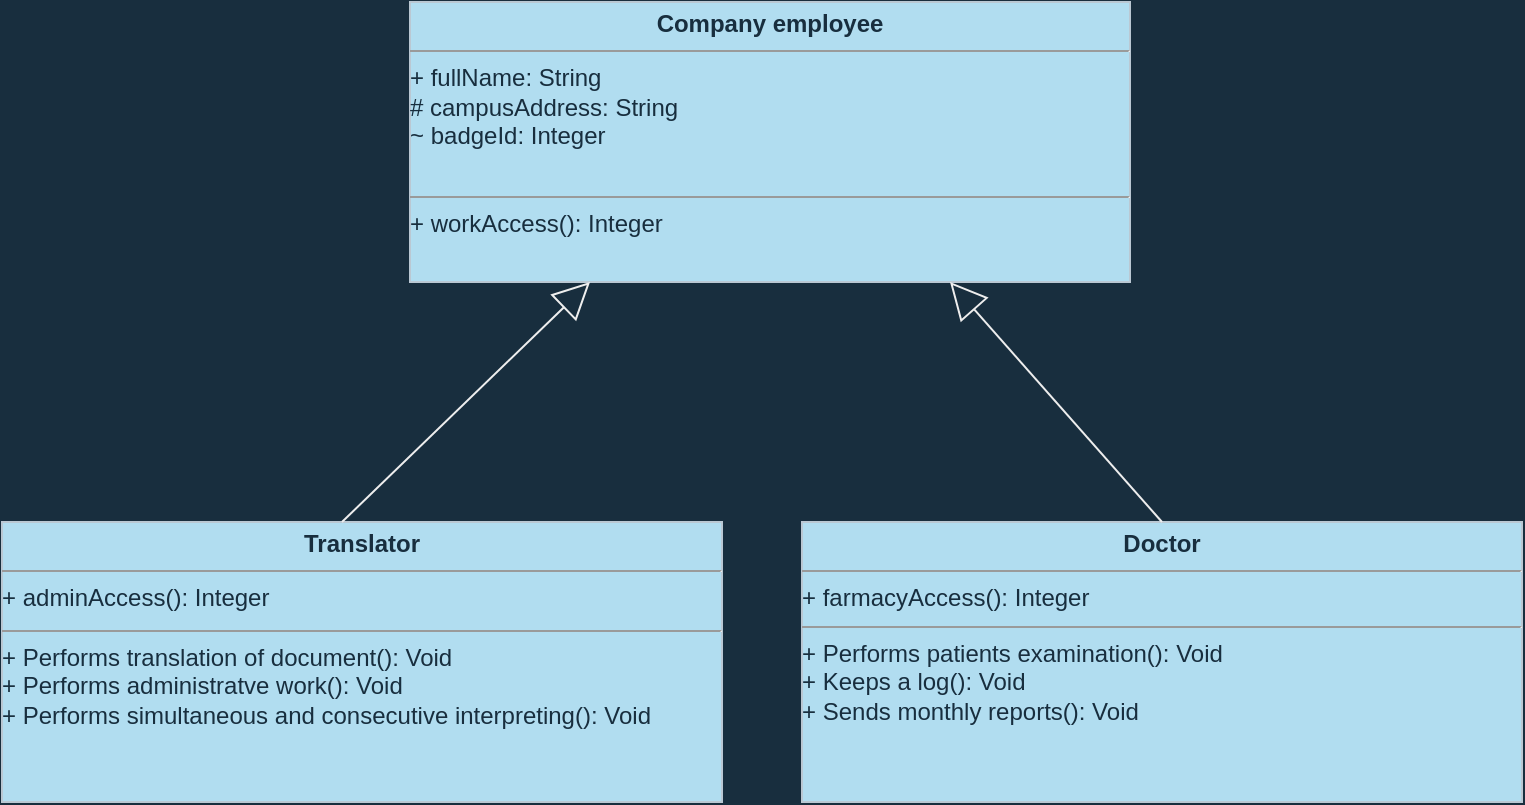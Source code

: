 <mxfile version="17.2.2" type="browser" pages="2"><diagram id="vdb6TukEKEt2JbCUdKtJ" name="Classes"><mxGraphModel dx="1422" dy="762" grid="1" gridSize="10" guides="1" tooltips="1" connect="1" arrows="1" fold="1" page="1" pageScale="1" pageWidth="827" pageHeight="1169" background="#182E3E" math="0" shadow="0"><root><mxCell id="0"/><mxCell id="1" parent="0"/><mxCell id="YVCce7LBxcXU3kpARisL-4" value="&lt;p style=&quot;margin: 0px ; margin-top: 4px ; text-align: center&quot;&gt;&lt;b&gt;Company employee&lt;/b&gt;&lt;/p&gt;&lt;hr size=&quot;1&quot;&gt;+ fullName: String&amp;nbsp;&lt;br&gt;# campusAddress: String&amp;nbsp;&lt;br&gt;~ badgeId: Integer&lt;br&gt;&lt;br&gt;&lt;div style=&quot;height: 2px&quot;&gt;&lt;br&gt;&lt;/div&gt;&lt;hr size=&quot;1&quot;&gt;&lt;div style=&quot;height: 2px&quot;&gt;+ workAccess(): Integer&lt;/div&gt;" style="verticalAlign=top;align=left;overflow=fill;fontSize=12;fontFamily=Helvetica;html=1;rounded=0;sketch=0;fontColor=#182E3E;strokeColor=#BAC8D3;fillColor=#B1DDF0;" vertex="1" parent="1"><mxGeometry x="234" y="60" width="360" height="140" as="geometry"/></mxCell><mxCell id="YVCce7LBxcXU3kpARisL-5" value="&lt;p style=&quot;margin: 0px ; margin-top: 4px ; text-align: center&quot;&gt;&lt;b&gt;Translator&lt;/b&gt;&lt;/p&gt;&lt;hr size=&quot;1&quot;&gt;+ adminAccess(): Integer&amp;nbsp;&lt;br&gt;&lt;div style=&quot;height: 2px&quot;&gt;&lt;br&gt;&lt;/div&gt;&lt;hr size=&quot;1&quot;&gt;&lt;div style=&quot;height: 2px&quot;&gt;+ Performs translation of document(): Void&lt;br&gt;+ Performs administratve work(): Void&lt;br&gt;+ Performs simultaneous and consecutive interpreting(): Void&amp;nbsp;&lt;/div&gt;&lt;div style=&quot;height: 2px&quot;&gt;&lt;br&gt;&lt;/div&gt;&lt;div style=&quot;height: 2px&quot;&gt;&lt;br&gt;&lt;/div&gt;&lt;div style=&quot;height: 2px&quot;&gt;&lt;br&gt;&lt;/div&gt;" style="verticalAlign=top;align=left;overflow=fill;fontSize=12;fontFamily=Helvetica;html=1;rounded=0;sketch=0;fontColor=#182E3E;strokeColor=#BAC8D3;fillColor=#B1DDF0;" vertex="1" parent="1"><mxGeometry x="30" y="320" width="360" height="140" as="geometry"/></mxCell><mxCell id="YVCce7LBxcXU3kpARisL-6" value="&lt;p style=&quot;margin: 0px ; margin-top: 4px ; text-align: center&quot;&gt;&lt;b&gt;Doctor&lt;/b&gt;&lt;/p&gt;&lt;hr size=&quot;1&quot;&gt;+ farmacyAccess(): Integer&lt;br&gt;&lt;hr size=&quot;1&quot;&gt;&lt;div style=&quot;height: 2px&quot;&gt;+ Performs patients examination(): Void&amp;nbsp;&lt;br&gt;+ Keeps a log(): Void&lt;br&gt;+ Sends monthly reports(): Void&amp;nbsp;&lt;/div&gt;" style="verticalAlign=top;align=left;overflow=fill;fontSize=12;fontFamily=Helvetica;html=1;rounded=0;sketch=0;fontColor=#182E3E;strokeColor=#BAC8D3;fillColor=#B1DDF0;" vertex="1" parent="1"><mxGeometry x="430" y="320" width="360" height="140" as="geometry"/></mxCell><mxCell id="qG89JLjsidhL9vCev6gg-1" value="" style="endArrow=block;endSize=16;endFill=0;html=1;rounded=1;sketch=0;fontColor=#FFFFFF;strokeColor=#EEEEEE;curved=0;entryX=0.25;entryY=1;entryDx=0;entryDy=0;" edge="1" parent="1" target="YVCce7LBxcXU3kpARisL-4"><mxGeometry x="0.65" y="-54" width="160" relative="1" as="geometry"><mxPoint x="200" y="320" as="sourcePoint"/><mxPoint x="310" y="210" as="targetPoint"/><mxPoint as="offset"/></mxGeometry></mxCell><mxCell id="qG89JLjsidhL9vCev6gg-2" value="" style="endArrow=block;endSize=16;endFill=0;html=1;rounded=1;sketch=0;fontColor=#FFFFFF;strokeColor=#EEEEEE;curved=0;exitX=0.5;exitY=0;exitDx=0;exitDy=0;entryX=0.75;entryY=1;entryDx=0;entryDy=0;" edge="1" parent="1" source="YVCce7LBxcXU3kpARisL-6" target="YVCce7LBxcXU3kpARisL-4"><mxGeometry x="0.874" y="94" width="160" relative="1" as="geometry"><mxPoint x="471" y="320.0" as="sourcePoint"/><mxPoint x="594" y="202.94" as="targetPoint"/><mxPoint as="offset"/></mxGeometry></mxCell></root></mxGraphModel></diagram><diagram id="00KI3kLXLwTw0fMTZKQq" name="Usage variants "><mxGraphModel dx="1778" dy="953" grid="1" gridSize="10" guides="1" tooltips="1" connect="1" arrows="1" fold="1" page="1" pageScale="1" pageWidth="827" pageHeight="1169" background="#182E3E" math="0" shadow="0"><root><mxCell id="0"/><mxCell id="1" parent="0"/><mxCell id="6l_HaAZykSvZ6aLkPe2R-6" value="" style="edgeStyle=orthogonalEdgeStyle;curved=0;rounded=1;sketch=0;orthogonalLoop=1;jettySize=auto;html=1;labelBackgroundColor=#182E3E;strokeColor=#FFFFFF;fontColor=#FFFFFF;" edge="1" parent="1" source="6l_HaAZykSvZ6aLkPe2R-1" target="6l_HaAZykSvZ6aLkPe2R-5"><mxGeometry relative="1" as="geometry"><Array as="points"><mxPoint x="170" y="110"/><mxPoint x="170" y="110"/></Array></mxGeometry></mxCell><mxCell id="6l_HaAZykSvZ6aLkPe2R-1" value="Переводчик" style="shape=umlActor;verticalLabelPosition=bottom;verticalAlign=top;html=1;rounded=0;sketch=0;fillColor=#EEEEEE;strokeColor=#FFFFFF;fontColor=#1A1A1A;" vertex="1" parent="1"><mxGeometry x="50" y="60" width="60" height="100" as="geometry"/></mxCell><mxCell id="6l_HaAZykSvZ6aLkPe2R-5" value="&lt;font style=&quot;font-size: 14px&quot;&gt;&lt;br&gt;Перевод&lt;/font&gt;" style="ellipse;whiteSpace=wrap;html=1;verticalAlign=top;rounded=0;sketch=0;fillColor=#EEEEEE;strokeColor=#FFFFFF;fontColor=#1A1A1A;" vertex="1" parent="1"><mxGeometry x="220" y="80" width="120" height="60" as="geometry"/></mxCell><mxCell id="6l_HaAZykSvZ6aLkPe2R-16" value="" style="edgeStyle=orthogonalEdgeStyle;curved=0;rounded=1;sketch=0;orthogonalLoop=1;jettySize=auto;html=1;fontSize=14;labelBackgroundColor=#182E3E;strokeColor=#FFFFFF;fontColor=#FFFFFF;" edge="1" parent="1" source="6l_HaAZykSvZ6aLkPe2R-14" target="6l_HaAZykSvZ6aLkPe2R-15"><mxGeometry relative="1" as="geometry"/></mxCell><mxCell id="6l_HaAZykSvZ6aLkPe2R-14" value="Админ Переводчик" style="shape=umlActor;verticalLabelPosition=bottom;verticalAlign=top;html=1;rounded=0;sketch=0;fillColor=#EEEEEE;strokeColor=#FFFFFF;fontColor=#1A1A1A;" vertex="1" parent="1"><mxGeometry x="250" y="330" width="60" height="100" as="geometry"/></mxCell><mxCell id="6l_HaAZykSvZ6aLkPe2R-15" value="Переводчик" style="shape=umlActor;verticalLabelPosition=bottom;verticalAlign=top;html=1;rounded=0;sketch=0;fillColor=#EEEEEE;strokeColor=#FFFFFF;fontColor=#1A1A1A;" vertex="1" parent="1"><mxGeometry x="50" y="330" width="60" height="100" as="geometry"/></mxCell><mxCell id="L5yoAWeFs8voDgFi4goM-2" value="" style="edgeStyle=orthogonalEdgeStyle;curved=0;rounded=1;sketch=0;orthogonalLoop=1;jettySize=auto;html=1;fontSize=14;labelBackgroundColor=#182E3E;strokeColor=#FFFFFF;fontColor=#FFFFFF;" edge="1" parent="1" source="6l_HaAZykSvZ6aLkPe2R-17" target="L5yoAWeFs8voDgFi4goM-1"><mxGeometry relative="1" as="geometry"/></mxCell><mxCell id="6l_HaAZykSvZ6aLkPe2R-17" value="&lt;font style=&quot;font-size: 14px&quot;&gt;&lt;br&gt;Перевод- Администрирование&amp;nbsp;&lt;/font&gt;" style="ellipse;whiteSpace=wrap;html=1;verticalAlign=top;rounded=0;sketch=0;fillColor=#EEEEEE;strokeColor=#FFFFFF;fontColor=#1A1A1A;" vertex="1" parent="1"><mxGeometry x="200" y="230" width="160" height="80" as="geometry"/></mxCell><mxCell id="L5yoAWeFs8voDgFi4goM-1" value="&lt;font style=&quot;font-size: 14px&quot;&gt;&lt;br&gt;Перевод&lt;/font&gt;" style="ellipse;whiteSpace=wrap;html=1;verticalAlign=top;rounded=0;sketch=0;fillColor=#EEEEEE;strokeColor=#FFFFFF;fontColor=#1A1A1A;" vertex="1" parent="1"><mxGeometry y="230" width="160" height="80" as="geometry"/></mxCell><mxCell id="L5yoAWeFs8voDgFi4goM-3" value="&lt;font style=&quot;font-size: 14px&quot;&gt;&lt;br&gt;Перевод&lt;/font&gt;" style="ellipse;whiteSpace=wrap;html=1;verticalAlign=top;rounded=0;sketch=0;fillColor=#EEEEEE;strokeColor=#FFFFFF;fontColor=#1A1A1A;" vertex="1" parent="1"><mxGeometry x="10" y="580" width="160" height="80" as="geometry"/></mxCell><mxCell id="rFlZlY2z2NCqFXQR1BzL-1" value="include" style="html=1;verticalAlign=bottom;endArrow=open;dashed=1;endSize=8;rounded=1;sketch=0;fontSize=14;curved=0;labelBackgroundColor=#182E3E;strokeColor=#FFFFFF;fontColor=#FFFFFF;" edge="1" parent="1"><mxGeometry relative="1" as="geometry"><mxPoint x="160" y="600" as="sourcePoint"/><mxPoint x="250" y="550" as="targetPoint"/></mxGeometry></mxCell><mxCell id="rFlZlY2z2NCqFXQR1BzL-2" value="Разбор оригинального текста&amp;nbsp;" style="ellipse;whiteSpace=wrap;html=1;verticalAlign=top;rounded=0;sketch=0;fillColor=#EEEEEE;strokeColor=#FFFFFF;fontColor=#1A1A1A;" vertex="1" parent="1"><mxGeometry x="250" y="510" width="120" height="60" as="geometry"/></mxCell><mxCell id="rFlZlY2z2NCqFXQR1BzL-3" value="include" style="html=1;verticalAlign=bottom;endArrow=open;dashed=1;endSize=8;rounded=1;sketch=0;fontSize=14;curved=0;labelBackgroundColor=#182E3E;strokeColor=#FFFFFF;fontColor=#FFFFFF;" edge="1" parent="1"><mxGeometry relative="1" as="geometry"><mxPoint x="170" y="610" as="sourcePoint"/><mxPoint x="270" y="610" as="targetPoint"/></mxGeometry></mxCell><mxCell id="rFlZlY2z2NCqFXQR1BzL-5" value="Выполнение перевода&amp;nbsp;&lt;br&gt;" style="ellipse;whiteSpace=wrap;html=1;verticalAlign=top;rounded=0;sketch=0;fillColor=#EEEEEE;strokeColor=#FFFFFF;fontColor=#1A1A1A;" vertex="1" parent="1"><mxGeometry x="270" y="580" width="120" height="60" as="geometry"/></mxCell><mxCell id="rFlZlY2z2NCqFXQR1BzL-7" value="include" style="html=1;verticalAlign=bottom;endArrow=open;dashed=1;endSize=8;rounded=1;sketch=0;fontSize=14;curved=0;exitX=0.981;exitY=0.713;exitDx=0;exitDy=0;exitPerimeter=0;labelBackgroundColor=#182E3E;strokeColor=#FFFFFF;fontColor=#FFFFFF;" edge="1" parent="1" source="L5yoAWeFs8voDgFi4goM-3"><mxGeometry relative="1" as="geometry"><mxPoint x="170" y="610" as="sourcePoint"/><mxPoint x="260" y="670" as="targetPoint"/></mxGeometry></mxCell><mxCell id="rFlZlY2z2NCqFXQR1BzL-9" value="Корректировка перевода" style="ellipse;whiteSpace=wrap;html=1;verticalAlign=top;rounded=0;sketch=0;fillColor=#EEEEEE;strokeColor=#FFFFFF;fontColor=#1A1A1A;" vertex="1" parent="1"><mxGeometry x="260" y="650" width="120" height="60" as="geometry"/></mxCell><mxCell id="rFlZlY2z2NCqFXQR1BzL-10" value="&lt;font style=&quot;font-size: 14px&quot;&gt;&lt;br&gt;Перевод&lt;/font&gt;" style="ellipse;whiteSpace=wrap;html=1;verticalAlign=top;rounded=0;sketch=0;fillColor=#EEEEEE;strokeColor=#FFFFFF;fontColor=#1A1A1A;" vertex="1" parent="1"><mxGeometry x="10" y="780" width="160" height="80" as="geometry"/></mxCell><mxCell id="rFlZlY2z2NCqFXQR1BzL-11" value="Корректировка оригинального текста&amp;nbsp;&lt;br&gt;" style="ellipse;whiteSpace=wrap;html=1;verticalAlign=top;rounded=0;sketch=0;fillColor=#EEEEEE;strokeColor=#FFFFFF;fontColor=#1A1A1A;" vertex="1" parent="1"><mxGeometry x="254" y="780" width="160" height="80" as="geometry"/></mxCell><mxCell id="rFlZlY2z2NCqFXQR1BzL-15" value="extend" style="html=1;verticalAlign=bottom;endArrow=open;dashed=1;endSize=8;rounded=1;sketch=0;fontSize=14;curved=0;labelBackgroundColor=#182E3E;strokeColor=#FFFFFF;fontColor=#FFFFFF;" edge="1" parent="1"><mxGeometry relative="1" as="geometry"><mxPoint x="254" y="819.5" as="sourcePoint"/><mxPoint x="174" y="819.5" as="targetPoint"/><Array as="points"><mxPoint x="220" y="820"/></Array></mxGeometry></mxCell><mxCell id="rFlZlY2z2NCqFXQR1BzL-16" value="" style="html=1;verticalAlign=bottom;endArrow=open;dashed=1;endSize=8;rounded=1;sketch=0;fontSize=14;curved=0;labelBackgroundColor=#182E3E;strokeColor=#FFFFFF;fontColor=#FFFFFF;" edge="1" parent="1"><mxGeometry relative="1" as="geometry"><mxPoint x="220" y="890" as="sourcePoint"/><mxPoint x="174" y="819.5" as="targetPoint"/><Array as="points"><mxPoint x="220" y="820"/></Array></mxGeometry></mxCell><mxCell id="rFlZlY2z2NCqFXQR1BzL-18" value="condition: {изменились данные пациента или появились новые подробности получения травмы}" style="shape=note;size=20;whiteSpace=wrap;html=1;rounded=0;sketch=0;fontSize=14;fillColor=#EEEEEE;strokeColor=#FFFFFF;fontColor=#1A1A1A;" vertex="1" parent="1"><mxGeometry x="24" y="890" width="390" height="50" as="geometry"/></mxCell></root></mxGraphModel></diagram></mxfile>